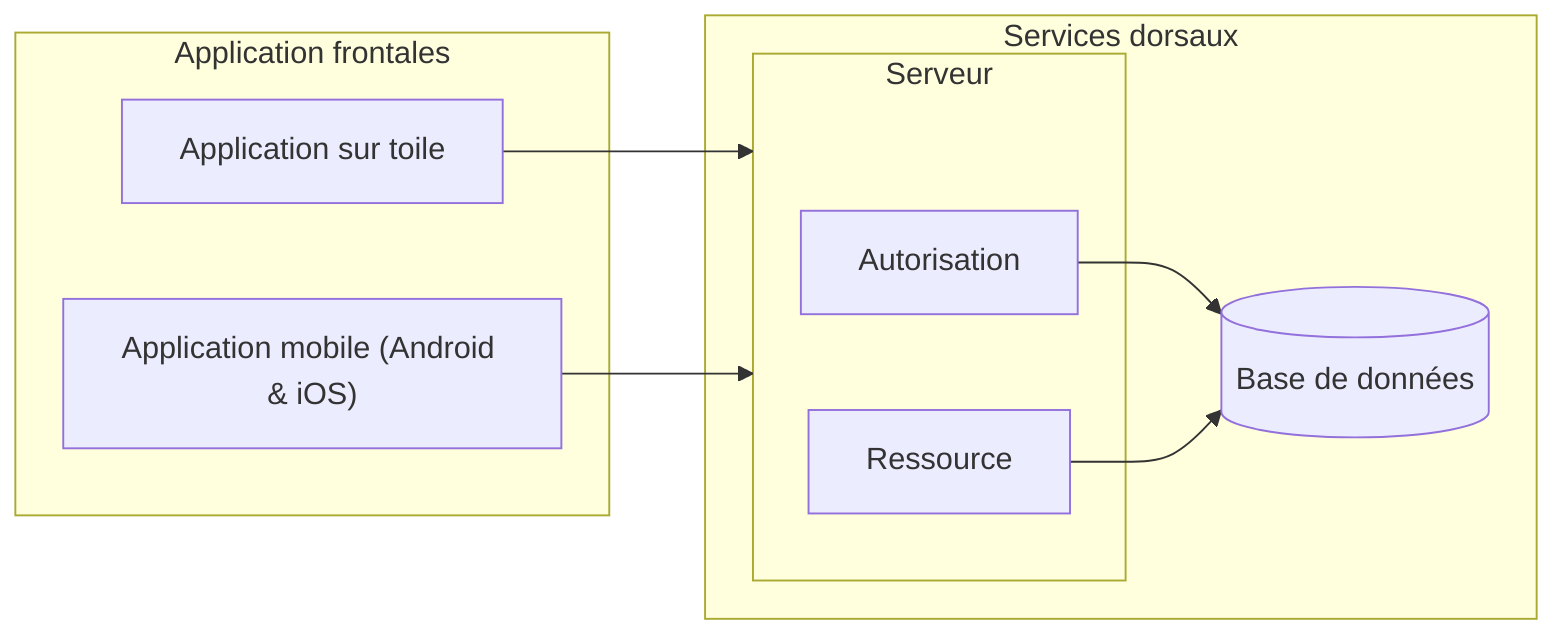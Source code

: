 flowchart LR
  subgraph back [Services dorsaux]
    bdd[(Base de données)]

    subgraph server [Serveur]
      auth_serv[Autorisation]
      rsc_serv[Ressource]
    end

    auth_serv --> bdd
    rsc_serv --> bdd
  end

  subgraph front [Application frontales]
    app_web[Application sur toile]
    app_mob["Application mobile (Android & iOS)"]
  end

  app_web --> server
  app_mob --> server